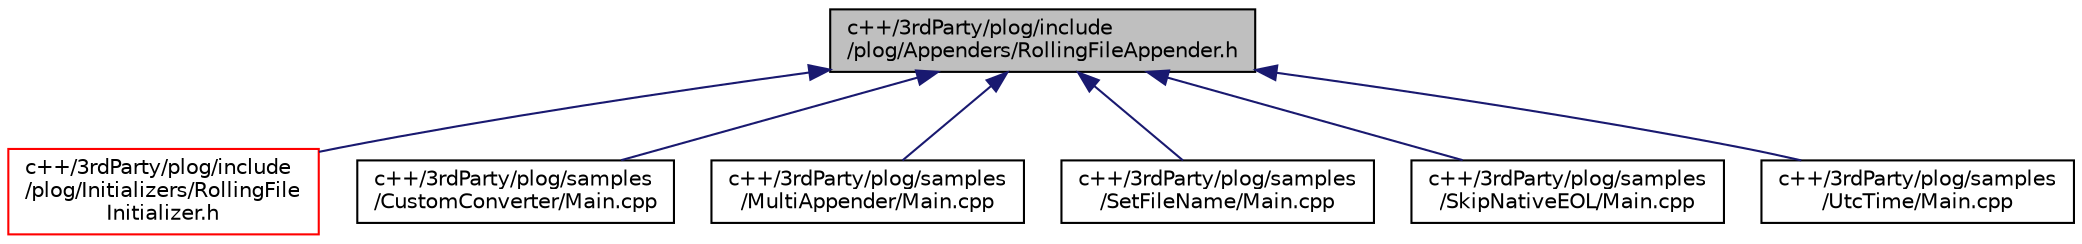 digraph "c++/3rdParty/plog/include/plog/Appenders/RollingFileAppender.h"
{
 // LATEX_PDF_SIZE
  bgcolor="transparent";
  edge [fontname="Helvetica",fontsize="10",labelfontname="Helvetica",labelfontsize="10"];
  node [fontname="Helvetica",fontsize="10",shape=record];
  Node1 [label="c++/3rdParty/plog/include\l/plog/Appenders/RollingFileAppender.h",height=0.2,width=0.4,color="black", fillcolor="grey75", style="filled", fontcolor="black",tooltip=" "];
  Node1 -> Node2 [dir="back",color="midnightblue",fontsize="10",style="solid",fontname="Helvetica"];
  Node2 [label="c++/3rdParty/plog/include\l/plog/Initializers/RollingFile\lInitializer.h",height=0.2,width=0.4,color="red",URL="$_rolling_file_initializer_8h.html",tooltip=" "];
  Node1 -> Node16 [dir="back",color="midnightblue",fontsize="10",style="solid",fontname="Helvetica"];
  Node16 [label="c++/3rdParty/plog/samples\l/CustomConverter/Main.cpp",height=0.2,width=0.4,color="black",URL="$3rd_party_2plog_2samples_2_custom_converter_2_main_8cpp.html",tooltip=" "];
  Node1 -> Node17 [dir="back",color="midnightblue",fontsize="10",style="solid",fontname="Helvetica"];
  Node17 [label="c++/3rdParty/plog/samples\l/MultiAppender/Main.cpp",height=0.2,width=0.4,color="black",URL="$3rd_party_2plog_2samples_2_multi_appender_2_main_8cpp.html",tooltip=" "];
  Node1 -> Node18 [dir="back",color="midnightblue",fontsize="10",style="solid",fontname="Helvetica"];
  Node18 [label="c++/3rdParty/plog/samples\l/SetFileName/Main.cpp",height=0.2,width=0.4,color="black",URL="$3rd_party_2plog_2samples_2_set_file_name_2_main_8cpp.html",tooltip=" "];
  Node1 -> Node19 [dir="back",color="midnightblue",fontsize="10",style="solid",fontname="Helvetica"];
  Node19 [label="c++/3rdParty/plog/samples\l/SkipNativeEOL/Main.cpp",height=0.2,width=0.4,color="black",URL="$3rd_party_2plog_2samples_2_skip_native_e_o_l_2_main_8cpp.html",tooltip=" "];
  Node1 -> Node20 [dir="back",color="midnightblue",fontsize="10",style="solid",fontname="Helvetica"];
  Node20 [label="c++/3rdParty/plog/samples\l/UtcTime/Main.cpp",height=0.2,width=0.4,color="black",URL="$3rd_party_2plog_2samples_2_utc_time_2_main_8cpp.html",tooltip=" "];
}
